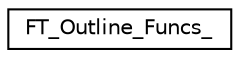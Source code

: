 digraph "Graphical Class Hierarchy"
{
 // LATEX_PDF_SIZE
  edge [fontname="Helvetica",fontsize="10",labelfontname="Helvetica",labelfontsize="10"];
  node [fontname="Helvetica",fontsize="10",shape=record];
  rankdir="LR";
  Node0 [label="FT_Outline_Funcs_",height=0.2,width=0.4,color="black", fillcolor="white", style="filled",URL="$d8/d7f/structFT__Outline__Funcs__.html",tooltip=" "];
}

